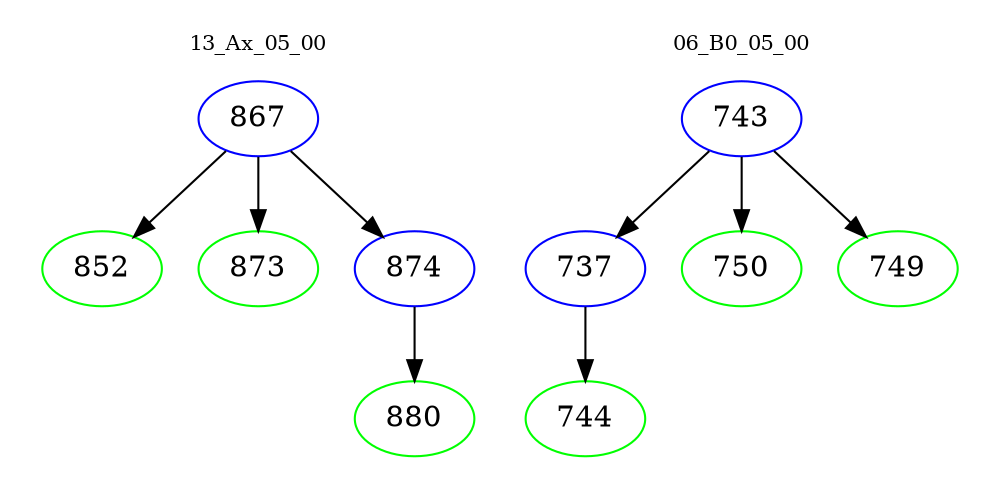 digraph{
subgraph cluster_0 {
color = white
label = "13_Ax_05_00";
fontsize=10;
T0_867 [label="867", color="blue"]
T0_867 -> T0_852 [color="black"]
T0_852 [label="852", color="green"]
T0_867 -> T0_873 [color="black"]
T0_873 [label="873", color="green"]
T0_867 -> T0_874 [color="black"]
T0_874 [label="874", color="blue"]
T0_874 -> T0_880 [color="black"]
T0_880 [label="880", color="green"]
}
subgraph cluster_1 {
color = white
label = "06_B0_05_00";
fontsize=10;
T1_743 [label="743", color="blue"]
T1_743 -> T1_737 [color="black"]
T1_737 [label="737", color="blue"]
T1_737 -> T1_744 [color="black"]
T1_744 [label="744", color="green"]
T1_743 -> T1_750 [color="black"]
T1_750 [label="750", color="green"]
T1_743 -> T1_749 [color="black"]
T1_749 [label="749", color="green"]
}
}
